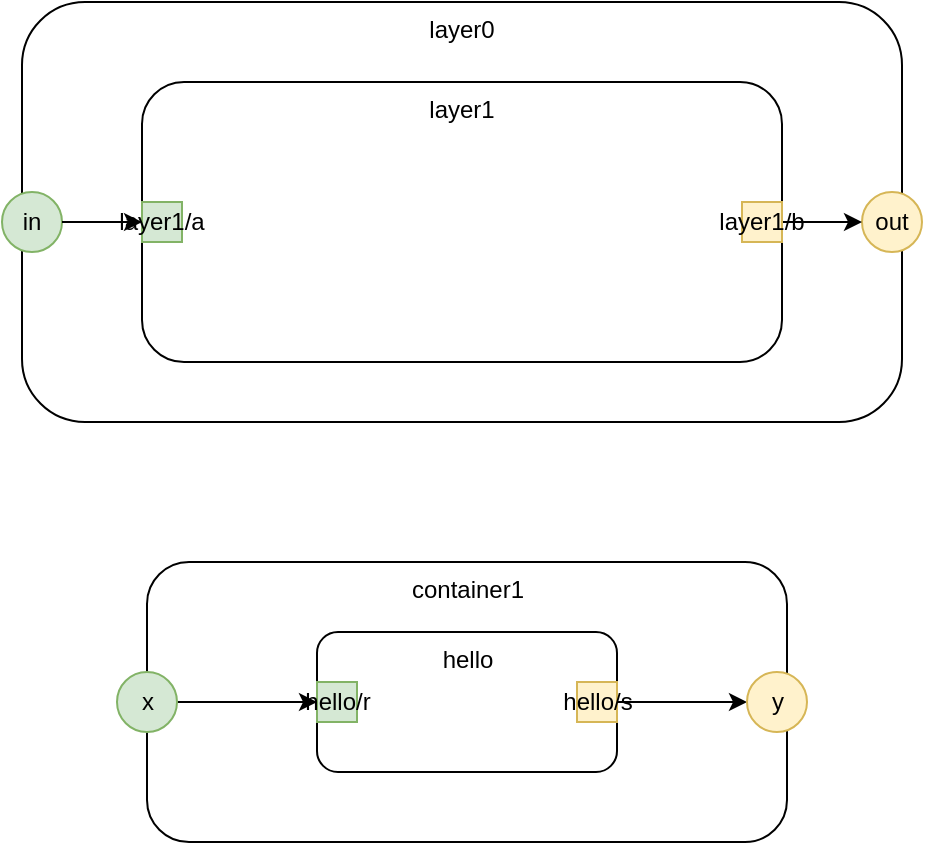 <mxfile version="12.4.2" type="device" pages="4"><diagram id="OEmJO1Fg6dHerq9CRYar" name="Hello Components"><mxGraphModel dx="1006" dy="694" grid="1" gridSize="10" guides="1" tooltips="1" connect="1" arrows="1" fold="1" page="1" pageScale="1" pageWidth="1100" pageHeight="850" math="0" shadow="0"><root><mxCell id="0"/><mxCell id="1" parent="0"/><mxCell id="ZwFu_xXbxyNcqbtsdMws-20" value="layer0" style="rounded=1;whiteSpace=wrap;html=1;verticalAlign=top;" parent="1" vertex="1"><mxGeometry x="120" y="200" width="440" height="210" as="geometry"/></mxCell><mxCell id="ZwFu_xXbxyNcqbtsdMws-12" value="layer1" style="rounded=1;whiteSpace=wrap;html=1;verticalAlign=top;" parent="1" vertex="1"><mxGeometry x="180" y="240" width="320" height="140" as="geometry"/></mxCell><mxCell id="ZwFu_xXbxyNcqbtsdMws-13" value="out" style="ellipse;whiteSpace=wrap;html=1;aspect=fixed;fillColor=#fff2cc;align=center;strokeColor=#d6b656;" parent="1" vertex="1"><mxGeometry x="540" y="295" width="30" height="30" as="geometry"/></mxCell><mxCell id="ZwFu_xXbxyNcqbtsdMws-15" value="in" style="ellipse;whiteSpace=wrap;html=1;aspect=fixed;fillColor=#d5e8d4;align=center;strokeColor=#82b366;" parent="1" vertex="1"><mxGeometry x="110" y="295" width="30" height="30" as="geometry"/></mxCell><mxCell id="ZwFu_xXbxyNcqbtsdMws-18" style="edgeStyle=orthogonalEdgeStyle;rounded=0;orthogonalLoop=1;jettySize=auto;html=1;exitX=1;exitY=0.5;exitDx=0;exitDy=0;entryX=0;entryY=0.5;entryDx=0;entryDy=0;" parent="1" source="ZwFu_xXbxyNcqbtsdMws-23" target="ZwFu_xXbxyNcqbtsdMws-13" edge="1"><mxGeometry relative="1" as="geometry"/></mxCell><mxCell id="ZwFu_xXbxyNcqbtsdMws-21" value="layer1/a" style="rounded=0;whiteSpace=wrap;html=1;fillColor=#d5e8d4;align=center;strokeColor=#82b366;" parent="1" vertex="1"><mxGeometry x="180" y="300" width="20" height="20" as="geometry"/></mxCell><mxCell id="ZwFu_xXbxyNcqbtsdMws-22" style="edgeStyle=orthogonalEdgeStyle;rounded=0;orthogonalLoop=1;jettySize=auto;html=1;exitX=1;exitY=0.5;exitDx=0;exitDy=0;entryX=0;entryY=0.5;entryDx=0;entryDy=0;" parent="1" source="ZwFu_xXbxyNcqbtsdMws-15" target="ZwFu_xXbxyNcqbtsdMws-21" edge="1"><mxGeometry relative="1" as="geometry"><mxPoint x="139.759" y="309.828" as="sourcePoint"/><mxPoint x="265.276" y="309.828" as="targetPoint"/></mxGeometry></mxCell><mxCell id="ZwFu_xXbxyNcqbtsdMws-23" value="layer1/b" style="rounded=0;whiteSpace=wrap;html=1;fillColor=#fff2cc;align=center;strokeColor=#d6b656;" parent="1" vertex="1"><mxGeometry x="480" y="300" width="20" height="20" as="geometry"/></mxCell><mxCell id="ZwFu_xXbxyNcqbtsdMws-25" value="container1" style="rounded=1;whiteSpace=wrap;html=1;verticalAlign=top;" parent="1" vertex="1"><mxGeometry x="182.5" y="480" width="320" height="140" as="geometry"/></mxCell><mxCell id="ZwFu_xXbxyNcqbtsdMws-26" style="edgeStyle=orthogonalEdgeStyle;rounded=0;orthogonalLoop=1;jettySize=auto;html=1;exitX=1;exitY=0.5;exitDx=0;exitDy=0;entryX=0;entryY=0.5;entryDx=0;entryDy=0;" parent="1" source="ZwFu_xXbxyNcqbtsdMws-33" target="ZwFu_xXbxyNcqbtsdMws-28" edge="1"><mxGeometry relative="1" as="geometry"/></mxCell><mxCell id="ZwFu_xXbxyNcqbtsdMws-27" value="hello" style="rounded=1;whiteSpace=wrap;html=1;verticalAlign=top;" parent="1" vertex="1"><mxGeometry x="267.5" y="515" width="150" height="70" as="geometry"/></mxCell><mxCell id="ZwFu_xXbxyNcqbtsdMws-28" value="hello/r" style="rounded=0;whiteSpace=wrap;html=1;fillColor=#d5e8d4;align=center;strokeColor=#82b366;" parent="1" vertex="1"><mxGeometry x="267.5" y="540" width="20" height="20" as="geometry"/></mxCell><mxCell id="ZwFu_xXbxyNcqbtsdMws-29" value="hello/s" style="rounded=0;whiteSpace=wrap;html=1;fillColor=#fff2cc;align=center;strokeColor=#d6b656;" parent="1" vertex="1"><mxGeometry x="397.5" y="540" width="20" height="20" as="geometry"/></mxCell><mxCell id="ZwFu_xXbxyNcqbtsdMws-32" style="edgeStyle=orthogonalEdgeStyle;rounded=0;orthogonalLoop=1;jettySize=auto;html=1;exitX=1;exitY=0.5;exitDx=0;exitDy=0;entryX=0;entryY=0.5;entryDx=0;entryDy=0;" parent="1" source="ZwFu_xXbxyNcqbtsdMws-29" target="ZwFu_xXbxyNcqbtsdMws-36" edge="1"><mxGeometry relative="1" as="geometry"><mxPoint x="417.431" y="549.828" as="sourcePoint"/><mxPoint x="552.603" y="549.828" as="targetPoint"/></mxGeometry></mxCell><mxCell id="ZwFu_xXbxyNcqbtsdMws-33" value="x" style="ellipse;whiteSpace=wrap;html=1;aspect=fixed;fillColor=#d5e8d4;align=center;strokeColor=#82b366;" parent="1" vertex="1"><mxGeometry x="167.5" y="535" width="30" height="30" as="geometry"/></mxCell><mxCell id="ZwFu_xXbxyNcqbtsdMws-36" value="y" style="ellipse;whiteSpace=wrap;html=1;aspect=fixed;fillColor=#fff2cc;align=center;strokeColor=#d6b656;" parent="1" vertex="1"><mxGeometry x="482.5" y="535" width="30" height="30" as="geometry"/></mxCell></root></mxGraphModel></diagram><diagram name="Hello Trees" id="ilYI4khHamG0_fwKe_8R"><mxGraphModel dx="1106" dy="694" grid="1" gridSize="10" guides="1" tooltips="1" connect="1" arrows="1" fold="1" page="1" pageScale="1" pageWidth="1100" pageHeight="850" math="0" shadow="0"><root><mxCell id="84Ri7P-Erv04qM-szww0-0"/><mxCell id="84Ri7P-Erv04qM-szww0-1" parent="84Ri7P-Erv04qM-szww0-0"/><mxCell id="84Ri7P-Erv04qM-szww0-2" value="layer0" style="rounded=1;whiteSpace=wrap;html=1;verticalAlign=top;" parent="84Ri7P-Erv04qM-szww0-1" vertex="1"><mxGeometry x="120" y="200" width="440" height="210" as="geometry"/></mxCell><mxCell id="84Ri7P-Erv04qM-szww0-3" value="layer1" style="rounded=1;whiteSpace=wrap;html=1;verticalAlign=top;" parent="84Ri7P-Erv04qM-szww0-1" vertex="1"><mxGeometry x="180" y="240" width="320" height="140" as="geometry"/></mxCell><mxCell id="84Ri7P-Erv04qM-szww0-4" value="out" style="ellipse;whiteSpace=wrap;html=1;aspect=fixed;fillColor=#fff2cc;align=center;strokeColor=#d6b656;" parent="84Ri7P-Erv04qM-szww0-1" vertex="1"><mxGeometry x="540" y="295" width="30" height="30" as="geometry"/></mxCell><mxCell id="84Ri7P-Erv04qM-szww0-5" value="in" style="ellipse;whiteSpace=wrap;html=1;aspect=fixed;fillColor=#d5e8d4;align=center;strokeColor=#82b366;" parent="84Ri7P-Erv04qM-szww0-1" vertex="1"><mxGeometry x="110" y="295" width="30" height="30" as="geometry"/></mxCell><mxCell id="84Ri7P-Erv04qM-szww0-6" style="edgeStyle=orthogonalEdgeStyle;rounded=0;orthogonalLoop=1;jettySize=auto;html=1;exitX=1;exitY=0.5;exitDx=0;exitDy=0;entryX=0;entryY=0.5;entryDx=0;entryDy=0;" parent="84Ri7P-Erv04qM-szww0-1" source="84Ri7P-Erv04qM-szww0-9" target="84Ri7P-Erv04qM-szww0-4" edge="1"><mxGeometry relative="1" as="geometry"/></mxCell><mxCell id="84Ri7P-Erv04qM-szww0-7" value="layer1/a" style="rounded=0;whiteSpace=wrap;html=1;fillColor=#d5e8d4;align=center;strokeColor=#82b366;" parent="84Ri7P-Erv04qM-szww0-1" vertex="1"><mxGeometry x="180" y="300" width="20" height="20" as="geometry"/></mxCell><mxCell id="84Ri7P-Erv04qM-szww0-8" style="edgeStyle=orthogonalEdgeStyle;rounded=0;orthogonalLoop=1;jettySize=auto;html=1;exitX=1;exitY=0.5;exitDx=0;exitDy=0;entryX=0;entryY=0.5;entryDx=0;entryDy=0;" parent="84Ri7P-Erv04qM-szww0-1" source="84Ri7P-Erv04qM-szww0-5" target="84Ri7P-Erv04qM-szww0-7" edge="1"><mxGeometry relative="1" as="geometry"><mxPoint x="139.759" y="309.828" as="sourcePoint"/><mxPoint x="265.276" y="309.828" as="targetPoint"/></mxGeometry></mxCell><mxCell id="84Ri7P-Erv04qM-szww0-9" value="layer1/b" style="rounded=0;whiteSpace=wrap;html=1;fillColor=#fff2cc;align=center;strokeColor=#d6b656;" parent="84Ri7P-Erv04qM-szww0-1" vertex="1"><mxGeometry x="480" y="300" width="20" height="20" as="geometry"/></mxCell><mxCell id="84Ri7P-Erv04qM-szww0-10" value="container1" style="rounded=1;whiteSpace=wrap;html=1;verticalAlign=top;" parent="84Ri7P-Erv04qM-szww0-1" vertex="1"><mxGeometry x="182.5" y="580" width="320" height="140" as="geometry"/></mxCell><mxCell id="84Ri7P-Erv04qM-szww0-11" style="edgeStyle=orthogonalEdgeStyle;rounded=0;orthogonalLoop=1;jettySize=auto;html=1;exitX=1;exitY=0.5;exitDx=0;exitDy=0;entryX=0;entryY=0.5;entryDx=0;entryDy=0;" parent="84Ri7P-Erv04qM-szww0-1" source="84Ri7P-Erv04qM-szww0-16" target="84Ri7P-Erv04qM-szww0-13" edge="1"><mxGeometry relative="1" as="geometry"/></mxCell><mxCell id="84Ri7P-Erv04qM-szww0-12" value="hello" style="rounded=1;whiteSpace=wrap;html=1;verticalAlign=top;" parent="84Ri7P-Erv04qM-szww0-1" vertex="1"><mxGeometry x="267.5" y="615" width="150" height="70" as="geometry"/></mxCell><mxCell id="84Ri7P-Erv04qM-szww0-13" value="hello/r" style="rounded=0;whiteSpace=wrap;html=1;fillColor=#d5e8d4;align=center;strokeColor=#82b366;" parent="84Ri7P-Erv04qM-szww0-1" vertex="1"><mxGeometry x="267.5" y="640" width="20" height="20" as="geometry"/></mxCell><mxCell id="84Ri7P-Erv04qM-szww0-14" value="hello/s" style="rounded=0;whiteSpace=wrap;html=1;fillColor=#fff2cc;align=center;strokeColor=#d6b656;" parent="84Ri7P-Erv04qM-szww0-1" vertex="1"><mxGeometry x="397.5" y="640" width="20" height="20" as="geometry"/></mxCell><mxCell id="84Ri7P-Erv04qM-szww0-15" style="edgeStyle=orthogonalEdgeStyle;rounded=0;orthogonalLoop=1;jettySize=auto;html=1;exitX=1;exitY=0.5;exitDx=0;exitDy=0;entryX=0;entryY=0.5;entryDx=0;entryDy=0;" parent="84Ri7P-Erv04qM-szww0-1" source="84Ri7P-Erv04qM-szww0-14" target="84Ri7P-Erv04qM-szww0-17" edge="1"><mxGeometry relative="1" as="geometry"><mxPoint x="417.431" y="649.828" as="sourcePoint"/><mxPoint x="552.603" y="649.828" as="targetPoint"/></mxGeometry></mxCell><mxCell id="84Ri7P-Erv04qM-szww0-16" value="x" style="ellipse;whiteSpace=wrap;html=1;aspect=fixed;fillColor=#d5e8d4;align=center;strokeColor=#82b366;" parent="84Ri7P-Erv04qM-szww0-1" vertex="1"><mxGeometry x="167.5" y="635" width="30" height="30" as="geometry"/></mxCell><mxCell id="84Ri7P-Erv04qM-szww0-17" value="y" style="ellipse;whiteSpace=wrap;html=1;aspect=fixed;fillColor=#fff2cc;align=center;strokeColor=#d6b656;" parent="84Ri7P-Erv04qM-szww0-1" vertex="1"><mxGeometry x="482.5" y="635" width="30" height="30" as="geometry"/></mxCell><mxCell id="84Ri7P-Erv04qM-szww0-24" style="edgeStyle=orthogonalEdgeStyle;orthogonalLoop=1;jettySize=auto;html=1;exitX=0.5;exitY=1;exitDx=0;exitDy=0;curved=1;" parent="84Ri7P-Erv04qM-szww0-1" source="84Ri7P-Erv04qM-szww0-18" target="84Ri7P-Erv04qM-szww0-23" edge="1"><mxGeometry relative="1" as="geometry"/></mxCell><mxCell id="84Ri7P-Erv04qM-szww0-25" style="edgeStyle=orthogonalEdgeStyle;curved=1;orthogonalLoop=1;jettySize=auto;html=1;exitX=0.5;exitY=1;exitDx=0;exitDy=0;entryX=0.5;entryY=0;entryDx=0;entryDy=0;" parent="84Ri7P-Erv04qM-szww0-1" source="84Ri7P-Erv04qM-szww0-18" target="84Ri7P-Erv04qM-szww0-22" edge="1"><mxGeometry relative="1" as="geometry"/></mxCell><mxCell id="84Ri7P-Erv04qM-szww0-26" style="edgeStyle=orthogonalEdgeStyle;curved=1;orthogonalLoop=1;jettySize=auto;html=1;exitX=0.5;exitY=1;exitDx=0;exitDy=0;entryX=0.5;entryY=0;entryDx=0;entryDy=0;" parent="84Ri7P-Erv04qM-szww0-1" source="84Ri7P-Erv04qM-szww0-18" target="84Ri7P-Erv04qM-szww0-21" edge="1"><mxGeometry relative="1" as="geometry"/></mxCell><mxCell id="84Ri7P-Erv04qM-szww0-36" style="edgeStyle=orthogonalEdgeStyle;curved=1;orthogonalLoop=1;jettySize=auto;html=1;exitX=0.5;exitY=1;exitDx=0;exitDy=0;entryX=0.5;entryY=0;entryDx=0;entryDy=0;" parent="84Ri7P-Erv04qM-szww0-1" source="84Ri7P-Erv04qM-szww0-18" target="84Ri7P-Erv04qM-szww0-32" edge="1"><mxGeometry relative="1" as="geometry"/></mxCell><mxCell id="84Ri7P-Erv04qM-szww0-37" style="edgeStyle=orthogonalEdgeStyle;curved=1;orthogonalLoop=1;jettySize=auto;html=1;exitX=0.5;exitY=1;exitDx=0;exitDy=0;entryX=0.5;entryY=0;entryDx=0;entryDy=0;" parent="84Ri7P-Erv04qM-szww0-1" source="84Ri7P-Erv04qM-szww0-18" target="84Ri7P-Erv04qM-szww0-34" edge="1"><mxGeometry relative="1" as="geometry"/></mxCell><mxCell id="84Ri7P-Erv04qM-szww0-18" value="layer0" style="rounded=1;whiteSpace=wrap;html=1;fillColor=#dae8fc;strokeColor=#6c8ebf;verticalAlign=top;" parent="84Ri7P-Erv04qM-szww0-1" vertex="1"><mxGeometry x="920" y="140" width="80" height="60" as="geometry"/></mxCell><mxCell id="84Ri7P-Erv04qM-szww0-19" value="rect&lt;br&gt;layer1/b" style="rounded=1;whiteSpace=wrap;html=1;fillColor=#fff2cc;strokeColor=#d6b656;" parent="84Ri7P-Erv04qM-szww0-1" vertex="1"><mxGeometry x="850" y="440" width="80" height="40" as="geometry"/></mxCell><mxCell id="84Ri7P-Erv04qM-szww0-21" value="circle&lt;br&gt;out" style="rounded=1;whiteSpace=wrap;html=1;fillColor=#fff2cc;strokeColor=#d6b656;" parent="84Ri7P-Erv04qM-szww0-1" vertex="1"><mxGeometry x="920" y="320" width="80" height="40" as="geometry"/></mxCell><mxCell id="84Ri7P-Erv04qM-szww0-30" style="edgeStyle=orthogonalEdgeStyle;curved=1;orthogonalLoop=1;jettySize=auto;html=1;exitX=0.5;exitY=1;exitDx=0;exitDy=0;entryX=0.5;entryY=0;entryDx=0;entryDy=0;" parent="84Ri7P-Erv04qM-szww0-1" source="84Ri7P-Erv04qM-szww0-22" target="84Ri7P-Erv04qM-szww0-29" edge="1"><mxGeometry relative="1" as="geometry"/></mxCell><mxCell id="84Ri7P-Erv04qM-szww0-31" style="edgeStyle=orthogonalEdgeStyle;curved=1;orthogonalLoop=1;jettySize=auto;html=1;exitX=0.5;exitY=1;exitDx=0;exitDy=0;entryX=0.5;entryY=0;entryDx=0;entryDy=0;" parent="84Ri7P-Erv04qM-szww0-1" source="84Ri7P-Erv04qM-szww0-22" target="84Ri7P-Erv04qM-szww0-19" edge="1"><mxGeometry relative="1" as="geometry"/></mxCell><mxCell id="84Ri7P-Erv04qM-szww0-22" value="rect&lt;br&gt;layer1" style="rounded=1;whiteSpace=wrap;html=1;verticalAlign=top;fillColor=#dae8fc;strokeColor=#6c8ebf;" parent="84Ri7P-Erv04qM-szww0-1" vertex="1"><mxGeometry x="800" y="320" width="80" height="70" as="geometry"/></mxCell><mxCell id="84Ri7P-Erv04qM-szww0-23" value="circle&lt;br&gt;in" style="rounded=1;whiteSpace=wrap;html=1;fillColor=#d5e8d4;strokeColor=#82b366;" parent="84Ri7P-Erv04qM-szww0-1" vertex="1"><mxGeometry x="680" y="320" width="80" height="40" as="geometry"/></mxCell><mxCell id="84Ri7P-Erv04qM-szww0-29" value="rect&lt;br&gt;layer1/a" style="rounded=1;whiteSpace=wrap;html=1;fillColor=#d5e8d4;strokeColor=#82b366;" parent="84Ri7P-Erv04qM-szww0-1" vertex="1"><mxGeometry x="750" y="440" width="80" height="40" as="geometry"/></mxCell><mxCell id="84Ri7P-Erv04qM-szww0-32" value="in" style="rounded=1;whiteSpace=wrap;html=1;fillColor=#e1d5e7;strokeColor=#9673a6;" parent="84Ri7P-Erv04qM-szww0-1" vertex="1"><mxGeometry x="1040" y="320" width="60" height="40" as="geometry"/></mxCell><mxCell id="84Ri7P-Erv04qM-szww0-33" value="layer1/a" style="rounded=1;whiteSpace=wrap;html=1;fillColor=#e1d5e7;strokeColor=#9673a6;" parent="84Ri7P-Erv04qM-szww0-1" vertex="1"><mxGeometry x="1100" y="320" width="60" height="40" as="geometry"/></mxCell><mxCell id="84Ri7P-Erv04qM-szww0-34" value="layer1b/b" style="rounded=1;whiteSpace=wrap;html=1;fillColor=#e1d5e7;strokeColor=#9673a6;" parent="84Ri7P-Erv04qM-szww0-1" vertex="1"><mxGeometry x="1200" y="320" width="60" height="40" as="geometry"/></mxCell><mxCell id="84Ri7P-Erv04qM-szww0-35" value="out" style="rounded=1;whiteSpace=wrap;html=1;fillColor=#e1d5e7;strokeColor=#9673a6;" parent="84Ri7P-Erv04qM-szww0-1" vertex="1"><mxGeometry x="1260" y="320" width="60" height="40" as="geometry"/></mxCell><mxCell id="84Ri7P-Erv04qM-szww0-39" value="rounded" style="rounded=1;whiteSpace=wrap;html=1;fillColor=#f5f5f5;strokeColor=#666666;fontColor=#333333;arcSize=50;" parent="84Ri7P-Erv04qM-szww0-1" vertex="1"><mxGeometry x="810" y="360" width="60" height="20" as="geometry"/></mxCell><mxCell id="84Ri7P-Erv04qM-szww0-40" value="rounded" style="rounded=1;whiteSpace=wrap;html=1;fillColor=#f5f5f5;strokeColor=#666666;fontColor=#333333;arcSize=50;" parent="84Ri7P-Erv04qM-szww0-1" vertex="1"><mxGeometry x="930" y="170" width="60" height="20" as="geometry"/></mxCell><mxCell id="84Ri7P-Erv04qM-szww0-60" style="edgeStyle=orthogonalEdgeStyle;orthogonalLoop=1;jettySize=auto;html=1;exitX=0.5;exitY=1;exitDx=0;exitDy=0;curved=1;" parent="84Ri7P-Erv04qM-szww0-1" source="84Ri7P-Erv04qM-szww0-65" target="84Ri7P-Erv04qM-szww0-71" edge="1"><mxGeometry relative="1" as="geometry"/></mxCell><mxCell id="84Ri7P-Erv04qM-szww0-61" style="edgeStyle=orthogonalEdgeStyle;curved=1;orthogonalLoop=1;jettySize=auto;html=1;exitX=0.5;exitY=1;exitDx=0;exitDy=0;entryX=0.5;entryY=0;entryDx=0;entryDy=0;" parent="84Ri7P-Erv04qM-szww0-1" source="84Ri7P-Erv04qM-szww0-65" target="84Ri7P-Erv04qM-szww0-70" edge="1"><mxGeometry relative="1" as="geometry"/></mxCell><mxCell id="84Ri7P-Erv04qM-szww0-62" style="edgeStyle=orthogonalEdgeStyle;curved=1;orthogonalLoop=1;jettySize=auto;html=1;exitX=0.5;exitY=1;exitDx=0;exitDy=0;entryX=0.5;entryY=0;entryDx=0;entryDy=0;" parent="84Ri7P-Erv04qM-szww0-1" source="84Ri7P-Erv04qM-szww0-65" target="84Ri7P-Erv04qM-szww0-67" edge="1"><mxGeometry relative="1" as="geometry"/></mxCell><mxCell id="84Ri7P-Erv04qM-szww0-63" style="edgeStyle=orthogonalEdgeStyle;curved=1;orthogonalLoop=1;jettySize=auto;html=1;exitX=0.5;exitY=1;exitDx=0;exitDy=0;entryX=0.5;entryY=0;entryDx=0;entryDy=0;" parent="84Ri7P-Erv04qM-szww0-1" source="84Ri7P-Erv04qM-szww0-65" target="84Ri7P-Erv04qM-szww0-73" edge="1"><mxGeometry relative="1" as="geometry"/></mxCell><mxCell id="84Ri7P-Erv04qM-szww0-64" style="edgeStyle=orthogonalEdgeStyle;curved=1;orthogonalLoop=1;jettySize=auto;html=1;exitX=0.5;exitY=1;exitDx=0;exitDy=0;entryX=0.5;entryY=0;entryDx=0;entryDy=0;" parent="84Ri7P-Erv04qM-szww0-1" source="84Ri7P-Erv04qM-szww0-65" target="84Ri7P-Erv04qM-szww0-75" edge="1"><mxGeometry relative="1" as="geometry"/></mxCell><mxCell id="84Ri7P-Erv04qM-szww0-65" value="container1" style="rounded=1;whiteSpace=wrap;html=1;fillColor=#dae8fc;strokeColor=#6c8ebf;verticalAlign=top;" parent="84Ri7P-Erv04qM-szww0-1" vertex="1"><mxGeometry x="920" y="520" width="80" height="60" as="geometry"/></mxCell><mxCell id="84Ri7P-Erv04qM-szww0-66" value="rect&lt;br&gt;hello/s" style="rounded=1;whiteSpace=wrap;html=1;fillColor=#fff2cc;strokeColor=#d6b656;" parent="84Ri7P-Erv04qM-szww0-1" vertex="1"><mxGeometry x="850" y="820" width="80" height="40" as="geometry"/></mxCell><mxCell id="84Ri7P-Erv04qM-szww0-67" value="circle&lt;br&gt;y" style="rounded=1;whiteSpace=wrap;html=1;fillColor=#fff2cc;strokeColor=#d6b656;" parent="84Ri7P-Erv04qM-szww0-1" vertex="1"><mxGeometry x="920" y="700" width="80" height="40" as="geometry"/></mxCell><mxCell id="84Ri7P-Erv04qM-szww0-68" style="edgeStyle=orthogonalEdgeStyle;curved=1;orthogonalLoop=1;jettySize=auto;html=1;exitX=0.5;exitY=1;exitDx=0;exitDy=0;entryX=0.5;entryY=0;entryDx=0;entryDy=0;" parent="84Ri7P-Erv04qM-szww0-1" source="84Ri7P-Erv04qM-szww0-70" target="84Ri7P-Erv04qM-szww0-72" edge="1"><mxGeometry relative="1" as="geometry"/></mxCell><mxCell id="84Ri7P-Erv04qM-szww0-69" style="edgeStyle=orthogonalEdgeStyle;curved=1;orthogonalLoop=1;jettySize=auto;html=1;exitX=0.5;exitY=1;exitDx=0;exitDy=0;entryX=0.5;entryY=0;entryDx=0;entryDy=0;" parent="84Ri7P-Erv04qM-szww0-1" source="84Ri7P-Erv04qM-szww0-70" target="84Ri7P-Erv04qM-szww0-66" edge="1"><mxGeometry relative="1" as="geometry"/></mxCell><mxCell id="84Ri7P-Erv04qM-szww0-70" value="rect&lt;br&gt;hello" style="rounded=1;whiteSpace=wrap;html=1;verticalAlign=top;fillColor=#dae8fc;strokeColor=#6c8ebf;" parent="84Ri7P-Erv04qM-szww0-1" vertex="1"><mxGeometry x="800" y="700" width="80" height="70" as="geometry"/></mxCell><mxCell id="84Ri7P-Erv04qM-szww0-71" value="circle&lt;br&gt;x" style="rounded=1;whiteSpace=wrap;html=1;fillColor=#d5e8d4;strokeColor=#82b366;" parent="84Ri7P-Erv04qM-szww0-1" vertex="1"><mxGeometry x="680" y="700" width="80" height="40" as="geometry"/></mxCell><mxCell id="84Ri7P-Erv04qM-szww0-72" value="rect&lt;br&gt;hello/r" style="rounded=1;whiteSpace=wrap;html=1;fillColor=#d5e8d4;strokeColor=#82b366;" parent="84Ri7P-Erv04qM-szww0-1" vertex="1"><mxGeometry x="750" y="820" width="80" height="40" as="geometry"/></mxCell><mxCell id="84Ri7P-Erv04qM-szww0-73" value="x" style="rounded=1;whiteSpace=wrap;html=1;fillColor=#e1d5e7;strokeColor=#9673a6;" parent="84Ri7P-Erv04qM-szww0-1" vertex="1"><mxGeometry x="1040" y="700" width="60" height="40" as="geometry"/></mxCell><mxCell id="84Ri7P-Erv04qM-szww0-74" value="hello/r" style="rounded=1;whiteSpace=wrap;html=1;fillColor=#e1d5e7;strokeColor=#9673a6;" parent="84Ri7P-Erv04qM-szww0-1" vertex="1"><mxGeometry x="1100" y="700" width="60" height="40" as="geometry"/></mxCell><mxCell id="84Ri7P-Erv04qM-szww0-75" value="hello/s" style="rounded=1;whiteSpace=wrap;html=1;fillColor=#e1d5e7;strokeColor=#9673a6;" parent="84Ri7P-Erv04qM-szww0-1" vertex="1"><mxGeometry x="1200" y="700" width="60" height="40" as="geometry"/></mxCell><mxCell id="84Ri7P-Erv04qM-szww0-76" value="y" style="rounded=1;whiteSpace=wrap;html=1;fillColor=#e1d5e7;strokeColor=#9673a6;" parent="84Ri7P-Erv04qM-szww0-1" vertex="1"><mxGeometry x="1260" y="700" width="60" height="40" as="geometry"/></mxCell><mxCell id="84Ri7P-Erv04qM-szww0-77" value="rounded" style="rounded=1;whiteSpace=wrap;html=1;fillColor=#f5f5f5;strokeColor=#666666;fontColor=#333333;arcSize=50;" parent="84Ri7P-Erv04qM-szww0-1" vertex="1"><mxGeometry x="810" y="740" width="60" height="20" as="geometry"/></mxCell><mxCell id="84Ri7P-Erv04qM-szww0-78" value="rounded" style="rounded=1;whiteSpace=wrap;html=1;fillColor=#f5f5f5;strokeColor=#666666;fontColor=#333333;arcSize=50;" parent="84Ri7P-Erv04qM-szww0-1" vertex="1"><mxGeometry x="930" y="550" width="60" height="20" as="geometry"/></mxCell></root></mxGraphModel></diagram><diagram name="Copy of Hello Trees" id="1GOH2YedFxxozHM33u3u"><mxGraphModel dx="1106" dy="694" grid="1" gridSize="10" guides="1" tooltips="1" connect="1" arrows="1" fold="1" page="1" pageScale="1" pageWidth="1100" pageHeight="850" math="0" shadow="0"><root><mxCell id="mNrk2eUh3p7QX4DLGHsG-0"/><mxCell id="mNrk2eUh3p7QX4DLGHsG-1" parent="mNrk2eUh3p7QX4DLGHsG-0"/><mxCell id="mNrk2eUh3p7QX4DLGHsG-2" value="layer0" style="rounded=1;whiteSpace=wrap;html=1;verticalAlign=top;" vertex="1" parent="mNrk2eUh3p7QX4DLGHsG-1"><mxGeometry x="120" y="200" width="440" height="210" as="geometry"/></mxCell><mxCell id="mNrk2eUh3p7QX4DLGHsG-3" value="layer1" style="rounded=1;whiteSpace=wrap;html=1;verticalAlign=top;" vertex="1" parent="mNrk2eUh3p7QX4DLGHsG-1"><mxGeometry x="180" y="240" width="320" height="140" as="geometry"/></mxCell><mxCell id="mNrk2eUh3p7QX4DLGHsG-4" value="out" style="ellipse;whiteSpace=wrap;html=1;aspect=fixed;fillColor=#fff2cc;align=center;strokeColor=#d6b656;" vertex="1" parent="mNrk2eUh3p7QX4DLGHsG-1"><mxGeometry x="540" y="295" width="30" height="30" as="geometry"/></mxCell><mxCell id="mNrk2eUh3p7QX4DLGHsG-5" value="in" style="ellipse;whiteSpace=wrap;html=1;aspect=fixed;fillColor=#d5e8d4;align=center;strokeColor=#82b366;" vertex="1" parent="mNrk2eUh3p7QX4DLGHsG-1"><mxGeometry x="110" y="295" width="30" height="30" as="geometry"/></mxCell><mxCell id="mNrk2eUh3p7QX4DLGHsG-6" style="edgeStyle=orthogonalEdgeStyle;rounded=0;orthogonalLoop=1;jettySize=auto;html=1;exitX=1;exitY=0.5;exitDx=0;exitDy=0;entryX=0;entryY=0.5;entryDx=0;entryDy=0;" edge="1" parent="mNrk2eUh3p7QX4DLGHsG-1" source="mNrk2eUh3p7QX4DLGHsG-9" target="mNrk2eUh3p7QX4DLGHsG-4"><mxGeometry relative="1" as="geometry"/></mxCell><mxCell id="mNrk2eUh3p7QX4DLGHsG-7" value="layer1/a" style="rounded=0;whiteSpace=wrap;html=1;fillColor=#d5e8d4;align=center;strokeColor=#82b366;" vertex="1" parent="mNrk2eUh3p7QX4DLGHsG-1"><mxGeometry x="180" y="300" width="20" height="20" as="geometry"/></mxCell><mxCell id="mNrk2eUh3p7QX4DLGHsG-8" style="edgeStyle=orthogonalEdgeStyle;rounded=0;orthogonalLoop=1;jettySize=auto;html=1;exitX=1;exitY=0.5;exitDx=0;exitDy=0;entryX=0;entryY=0.5;entryDx=0;entryDy=0;" edge="1" parent="mNrk2eUh3p7QX4DLGHsG-1" source="mNrk2eUh3p7QX4DLGHsG-5" target="mNrk2eUh3p7QX4DLGHsG-7"><mxGeometry relative="1" as="geometry"><mxPoint x="139.759" y="309.828" as="sourcePoint"/><mxPoint x="265.276" y="309.828" as="targetPoint"/></mxGeometry></mxCell><mxCell id="mNrk2eUh3p7QX4DLGHsG-9" value="layer1/b" style="rounded=0;whiteSpace=wrap;html=1;fillColor=#fff2cc;align=center;strokeColor=#d6b656;" vertex="1" parent="mNrk2eUh3p7QX4DLGHsG-1"><mxGeometry x="480" y="300" width="20" height="20" as="geometry"/></mxCell><mxCell id="mNrk2eUh3p7QX4DLGHsG-10" value="container1" style="rounded=1;whiteSpace=wrap;html=1;verticalAlign=top;" vertex="1" parent="mNrk2eUh3p7QX4DLGHsG-1"><mxGeometry x="182.5" y="580" width="320" height="140" as="geometry"/></mxCell><mxCell id="mNrk2eUh3p7QX4DLGHsG-11" style="edgeStyle=orthogonalEdgeStyle;rounded=0;orthogonalLoop=1;jettySize=auto;html=1;exitX=1;exitY=0.5;exitDx=0;exitDy=0;entryX=0;entryY=0.5;entryDx=0;entryDy=0;" edge="1" parent="mNrk2eUh3p7QX4DLGHsG-1" source="mNrk2eUh3p7QX4DLGHsG-16" target="mNrk2eUh3p7QX4DLGHsG-13"><mxGeometry relative="1" as="geometry"/></mxCell><mxCell id="mNrk2eUh3p7QX4DLGHsG-12" value="hello" style="rounded=1;whiteSpace=wrap;html=1;verticalAlign=top;" vertex="1" parent="mNrk2eUh3p7QX4DLGHsG-1"><mxGeometry x="267.5" y="615" width="150" height="70" as="geometry"/></mxCell><mxCell id="mNrk2eUh3p7QX4DLGHsG-13" value="hello/r" style="rounded=0;whiteSpace=wrap;html=1;fillColor=#d5e8d4;align=center;strokeColor=#82b366;" vertex="1" parent="mNrk2eUh3p7QX4DLGHsG-1"><mxGeometry x="267.5" y="640" width="20" height="20" as="geometry"/></mxCell><mxCell id="mNrk2eUh3p7QX4DLGHsG-14" value="hello/s" style="rounded=0;whiteSpace=wrap;html=1;fillColor=#fff2cc;align=center;strokeColor=#d6b656;" vertex="1" parent="mNrk2eUh3p7QX4DLGHsG-1"><mxGeometry x="397.5" y="640" width="20" height="20" as="geometry"/></mxCell><mxCell id="mNrk2eUh3p7QX4DLGHsG-15" style="edgeStyle=orthogonalEdgeStyle;rounded=0;orthogonalLoop=1;jettySize=auto;html=1;exitX=1;exitY=0.5;exitDx=0;exitDy=0;entryX=0;entryY=0.5;entryDx=0;entryDy=0;" edge="1" parent="mNrk2eUh3p7QX4DLGHsG-1" source="mNrk2eUh3p7QX4DLGHsG-14" target="mNrk2eUh3p7QX4DLGHsG-17"><mxGeometry relative="1" as="geometry"><mxPoint x="417.431" y="649.828" as="sourcePoint"/><mxPoint x="552.603" y="649.828" as="targetPoint"/></mxGeometry></mxCell><mxCell id="mNrk2eUh3p7QX4DLGHsG-16" value="x" style="ellipse;whiteSpace=wrap;html=1;aspect=fixed;fillColor=#d5e8d4;align=center;strokeColor=#82b366;" vertex="1" parent="mNrk2eUh3p7QX4DLGHsG-1"><mxGeometry x="167.5" y="635" width="30" height="30" as="geometry"/></mxCell><mxCell id="mNrk2eUh3p7QX4DLGHsG-17" value="y" style="ellipse;whiteSpace=wrap;html=1;aspect=fixed;fillColor=#fff2cc;align=center;strokeColor=#d6b656;" vertex="1" parent="mNrk2eUh3p7QX4DLGHsG-1"><mxGeometry x="482.5" y="635" width="30" height="30" as="geometry"/></mxCell><mxCell id="mNrk2eUh3p7QX4DLGHsG-18" style="edgeStyle=orthogonalEdgeStyle;orthogonalLoop=1;jettySize=auto;html=1;exitX=0.5;exitY=1;exitDx=0;exitDy=0;curved=1;" edge="1" parent="mNrk2eUh3p7QX4DLGHsG-1" source="mNrk2eUh3p7QX4DLGHsG-23" target="mNrk2eUh3p7QX4DLGHsG-29"><mxGeometry relative="1" as="geometry"/></mxCell><mxCell id="mNrk2eUh3p7QX4DLGHsG-19" style="edgeStyle=orthogonalEdgeStyle;curved=1;orthogonalLoop=1;jettySize=auto;html=1;exitX=0.5;exitY=1;exitDx=0;exitDy=0;entryX=0.5;entryY=0;entryDx=0;entryDy=0;" edge="1" parent="mNrk2eUh3p7QX4DLGHsG-1" source="mNrk2eUh3p7QX4DLGHsG-23" target="mNrk2eUh3p7QX4DLGHsG-28"><mxGeometry relative="1" as="geometry"/></mxCell><mxCell id="mNrk2eUh3p7QX4DLGHsG-56" value="contains(layer0,layer0_3)." style="text;html=1;align=center;verticalAlign=middle;resizable=0;points=[];;labelBackgroundColor=#ffffff;" vertex="1" connectable="0" parent="mNrk2eUh3p7QX4DLGHsG-19"><mxGeometry x="0.725" y="5" relative="1" as="geometry"><mxPoint as="offset"/></mxGeometry></mxCell><mxCell id="mNrk2eUh3p7QX4DLGHsG-20" style="edgeStyle=orthogonalEdgeStyle;curved=1;orthogonalLoop=1;jettySize=auto;html=1;exitX=0.5;exitY=1;exitDx=0;exitDy=0;entryX=0.5;entryY=0;entryDx=0;entryDy=0;" edge="1" parent="mNrk2eUh3p7QX4DLGHsG-1" source="mNrk2eUh3p7QX4DLGHsG-23" target="mNrk2eUh3p7QX4DLGHsG-25"><mxGeometry relative="1" as="geometry"/></mxCell><mxCell id="mNrk2eUh3p7QX4DLGHsG-21" style="edgeStyle=orthogonalEdgeStyle;curved=1;orthogonalLoop=1;jettySize=auto;html=1;exitX=0.5;exitY=1;exitDx=0;exitDy=0;entryX=0.5;entryY=0;entryDx=0;entryDy=0;" edge="1" parent="mNrk2eUh3p7QX4DLGHsG-1" source="mNrk2eUh3p7QX4DLGHsG-23" target="mNrk2eUh3p7QX4DLGHsG-31"><mxGeometry relative="1" as="geometry"/></mxCell><mxCell id="mNrk2eUh3p7QX4DLGHsG-22" style="edgeStyle=orthogonalEdgeStyle;curved=1;orthogonalLoop=1;jettySize=auto;html=1;exitX=0.5;exitY=1;exitDx=0;exitDy=0;entryX=0.5;entryY=0;entryDx=0;entryDy=0;" edge="1" parent="mNrk2eUh3p7QX4DLGHsG-1" source="mNrk2eUh3p7QX4DLGHsG-23" target="mNrk2eUh3p7QX4DLGHsG-33"><mxGeometry relative="1" as="geometry"/></mxCell><mxCell id="mNrk2eUh3p7QX4DLGHsG-23" value="layer0" style="rounded=1;whiteSpace=wrap;html=1;fillColor=#dae8fc;strokeColor=#6c8ebf;verticalAlign=top;" vertex="1" parent="mNrk2eUh3p7QX4DLGHsG-1"><mxGeometry x="920" y="140" width="80" height="60" as="geometry"/></mxCell><mxCell id="mNrk2eUh3p7QX4DLGHsG-24" value="rect&lt;br&gt;layer1/b" style="rounded=1;whiteSpace=wrap;html=1;fillColor=#fff2cc;strokeColor=#d6b656;" vertex="1" parent="mNrk2eUh3p7QX4DLGHsG-1"><mxGeometry x="850" y="440" width="80" height="40" as="geometry"/></mxCell><mxCell id="mNrk2eUh3p7QX4DLGHsG-25" value="circle&lt;br&gt;out" style="rounded=1;whiteSpace=wrap;html=1;fillColor=#fff2cc;strokeColor=#d6b656;" vertex="1" parent="mNrk2eUh3p7QX4DLGHsG-1"><mxGeometry x="920" y="320" width="80" height="40" as="geometry"/></mxCell><mxCell id="mNrk2eUh3p7QX4DLGHsG-26" style="edgeStyle=orthogonalEdgeStyle;curved=1;orthogonalLoop=1;jettySize=auto;html=1;exitX=0.5;exitY=1;exitDx=0;exitDy=0;entryX=0.5;entryY=0;entryDx=0;entryDy=0;" edge="1" parent="mNrk2eUh3p7QX4DLGHsG-1" source="mNrk2eUh3p7QX4DLGHsG-28" target="mNrk2eUh3p7QX4DLGHsG-30"><mxGeometry relative="1" as="geometry"/></mxCell><mxCell id="mNrk2eUh3p7QX4DLGHsG-27" style="edgeStyle=orthogonalEdgeStyle;curved=1;orthogonalLoop=1;jettySize=auto;html=1;exitX=0.5;exitY=1;exitDx=0;exitDy=0;entryX=0.5;entryY=0;entryDx=0;entryDy=0;" edge="1" parent="mNrk2eUh3p7QX4DLGHsG-1" source="mNrk2eUh3p7QX4DLGHsG-28" target="mNrk2eUh3p7QX4DLGHsG-24"><mxGeometry relative="1" as="geometry"/></mxCell><mxCell id="mNrk2eUh3p7QX4DLGHsG-28" value="rect&lt;br&gt;layer1" style="rounded=1;whiteSpace=wrap;html=1;verticalAlign=top;fillColor=#dae8fc;strokeColor=#6c8ebf;" vertex="1" parent="mNrk2eUh3p7QX4DLGHsG-1"><mxGeometry x="800" y="320" width="80" height="70" as="geometry"/></mxCell><mxCell id="mNrk2eUh3p7QX4DLGHsG-29" value="circle&lt;br&gt;in" style="rounded=1;whiteSpace=wrap;html=1;fillColor=#d5e8d4;strokeColor=#82b366;" vertex="1" parent="mNrk2eUh3p7QX4DLGHsG-1"><mxGeometry x="680" y="320" width="80" height="40" as="geometry"/></mxCell><mxCell id="mNrk2eUh3p7QX4DLGHsG-30" value="rect&lt;br&gt;layer1/a" style="rounded=1;whiteSpace=wrap;html=1;fillColor=#d5e8d4;strokeColor=#82b366;" vertex="1" parent="mNrk2eUh3p7QX4DLGHsG-1"><mxGeometry x="750" y="440" width="80" height="40" as="geometry"/></mxCell><mxCell id="mNrk2eUh3p7QX4DLGHsG-31" value="in" style="rounded=1;whiteSpace=wrap;html=1;fillColor=#e1d5e7;strokeColor=#9673a6;" vertex="1" parent="mNrk2eUh3p7QX4DLGHsG-1"><mxGeometry x="1040" y="320" width="60" height="40" as="geometry"/></mxCell><mxCell id="mNrk2eUh3p7QX4DLGHsG-32" value="layer1/a" style="rounded=1;whiteSpace=wrap;html=1;fillColor=#e1d5e7;strokeColor=#9673a6;" vertex="1" parent="mNrk2eUh3p7QX4DLGHsG-1"><mxGeometry x="1100" y="320" width="60" height="40" as="geometry"/></mxCell><mxCell id="mNrk2eUh3p7QX4DLGHsG-33" value="layer1b/b" style="rounded=1;whiteSpace=wrap;html=1;fillColor=#e1d5e7;strokeColor=#9673a6;" vertex="1" parent="mNrk2eUh3p7QX4DLGHsG-1"><mxGeometry x="1200" y="320" width="60" height="40" as="geometry"/></mxCell><mxCell id="mNrk2eUh3p7QX4DLGHsG-34" value="out" style="rounded=1;whiteSpace=wrap;html=1;fillColor=#e1d5e7;strokeColor=#9673a6;" vertex="1" parent="mNrk2eUh3p7QX4DLGHsG-1"><mxGeometry x="1260" y="320" width="60" height="40" as="geometry"/></mxCell><mxCell id="mNrk2eUh3p7QX4DLGHsG-35" value="rounded" style="rounded=1;whiteSpace=wrap;html=1;fillColor=#f5f5f5;strokeColor=#666666;fontColor=#333333;arcSize=50;" vertex="1" parent="mNrk2eUh3p7QX4DLGHsG-1"><mxGeometry x="810" y="360" width="60" height="20" as="geometry"/></mxCell><mxCell id="mNrk2eUh3p7QX4DLGHsG-36" value="rounded" style="rounded=1;whiteSpace=wrap;html=1;fillColor=#f5f5f5;strokeColor=#666666;fontColor=#333333;arcSize=50;" vertex="1" parent="mNrk2eUh3p7QX4DLGHsG-1"><mxGeometry x="930" y="170" width="60" height="20" as="geometry"/></mxCell><mxCell id="mNrk2eUh3p7QX4DLGHsG-37" style="edgeStyle=orthogonalEdgeStyle;orthogonalLoop=1;jettySize=auto;html=1;exitX=0.5;exitY=1;exitDx=0;exitDy=0;curved=1;" edge="1" parent="mNrk2eUh3p7QX4DLGHsG-1" source="mNrk2eUh3p7QX4DLGHsG-42" target="mNrk2eUh3p7QX4DLGHsG-48"><mxGeometry relative="1" as="geometry"/></mxCell><mxCell id="mNrk2eUh3p7QX4DLGHsG-38" style="edgeStyle=orthogonalEdgeStyle;curved=1;orthogonalLoop=1;jettySize=auto;html=1;exitX=0.5;exitY=1;exitDx=0;exitDy=0;entryX=0.5;entryY=0;entryDx=0;entryDy=0;" edge="1" parent="mNrk2eUh3p7QX4DLGHsG-1" source="mNrk2eUh3p7QX4DLGHsG-42" target="mNrk2eUh3p7QX4DLGHsG-47"><mxGeometry relative="1" as="geometry"/></mxCell><mxCell id="mNrk2eUh3p7QX4DLGHsG-39" style="edgeStyle=orthogonalEdgeStyle;curved=1;orthogonalLoop=1;jettySize=auto;html=1;exitX=0.5;exitY=1;exitDx=0;exitDy=0;entryX=0.5;entryY=0;entryDx=0;entryDy=0;" edge="1" parent="mNrk2eUh3p7QX4DLGHsG-1" source="mNrk2eUh3p7QX4DLGHsG-42" target="mNrk2eUh3p7QX4DLGHsG-44"><mxGeometry relative="1" as="geometry"/></mxCell><mxCell id="mNrk2eUh3p7QX4DLGHsG-40" style="edgeStyle=orthogonalEdgeStyle;curved=1;orthogonalLoop=1;jettySize=auto;html=1;exitX=0.5;exitY=1;exitDx=0;exitDy=0;entryX=0.5;entryY=0;entryDx=0;entryDy=0;" edge="1" parent="mNrk2eUh3p7QX4DLGHsG-1" source="mNrk2eUh3p7QX4DLGHsG-42" target="mNrk2eUh3p7QX4DLGHsG-50"><mxGeometry relative="1" as="geometry"/></mxCell><mxCell id="mNrk2eUh3p7QX4DLGHsG-41" style="edgeStyle=orthogonalEdgeStyle;curved=1;orthogonalLoop=1;jettySize=auto;html=1;exitX=0.5;exitY=1;exitDx=0;exitDy=0;entryX=0.5;entryY=0;entryDx=0;entryDy=0;" edge="1" parent="mNrk2eUh3p7QX4DLGHsG-1" source="mNrk2eUh3p7QX4DLGHsG-42" target="mNrk2eUh3p7QX4DLGHsG-52"><mxGeometry relative="1" as="geometry"/></mxCell><mxCell id="mNrk2eUh3p7QX4DLGHsG-42" value="container1" style="rounded=1;whiteSpace=wrap;html=1;fillColor=#dae8fc;strokeColor=#6c8ebf;verticalAlign=top;" vertex="1" parent="mNrk2eUh3p7QX4DLGHsG-1"><mxGeometry x="920" y="520" width="80" height="60" as="geometry"/></mxCell><mxCell id="mNrk2eUh3p7QX4DLGHsG-43" value="rect&lt;br&gt;hello/s" style="rounded=1;whiteSpace=wrap;html=1;fillColor=#fff2cc;strokeColor=#d6b656;" vertex="1" parent="mNrk2eUh3p7QX4DLGHsG-1"><mxGeometry x="850" y="820" width="80" height="40" as="geometry"/></mxCell><mxCell id="mNrk2eUh3p7QX4DLGHsG-44" value="circle&lt;br&gt;y" style="rounded=1;whiteSpace=wrap;html=1;fillColor=#fff2cc;strokeColor=#d6b656;" vertex="1" parent="mNrk2eUh3p7QX4DLGHsG-1"><mxGeometry x="920" y="700" width="80" height="40" as="geometry"/></mxCell><mxCell id="mNrk2eUh3p7QX4DLGHsG-45" style="edgeStyle=orthogonalEdgeStyle;curved=1;orthogonalLoop=1;jettySize=auto;html=1;exitX=0.5;exitY=1;exitDx=0;exitDy=0;entryX=0.5;entryY=0;entryDx=0;entryDy=0;" edge="1" parent="mNrk2eUh3p7QX4DLGHsG-1" source="mNrk2eUh3p7QX4DLGHsG-47" target="mNrk2eUh3p7QX4DLGHsG-49"><mxGeometry relative="1" as="geometry"/></mxCell><mxCell id="mNrk2eUh3p7QX4DLGHsG-46" style="edgeStyle=orthogonalEdgeStyle;curved=1;orthogonalLoop=1;jettySize=auto;html=1;exitX=0.5;exitY=1;exitDx=0;exitDy=0;entryX=0.5;entryY=0;entryDx=0;entryDy=0;" edge="1" parent="mNrk2eUh3p7QX4DLGHsG-1" source="mNrk2eUh3p7QX4DLGHsG-47" target="mNrk2eUh3p7QX4DLGHsG-43"><mxGeometry relative="1" as="geometry"/></mxCell><mxCell id="mNrk2eUh3p7QX4DLGHsG-47" value="rect&lt;br&gt;hello" style="rounded=1;whiteSpace=wrap;html=1;verticalAlign=top;fillColor=#dae8fc;strokeColor=#6c8ebf;" vertex="1" parent="mNrk2eUh3p7QX4DLGHsG-1"><mxGeometry x="800" y="700" width="80" height="70" as="geometry"/></mxCell><mxCell id="mNrk2eUh3p7QX4DLGHsG-48" value="circle&lt;br&gt;x" style="rounded=1;whiteSpace=wrap;html=1;fillColor=#d5e8d4;strokeColor=#82b366;" vertex="1" parent="mNrk2eUh3p7QX4DLGHsG-1"><mxGeometry x="680" y="700" width="80" height="40" as="geometry"/></mxCell><mxCell id="mNrk2eUh3p7QX4DLGHsG-49" value="rect&lt;br&gt;hello/r" style="rounded=1;whiteSpace=wrap;html=1;fillColor=#d5e8d4;strokeColor=#82b366;" vertex="1" parent="mNrk2eUh3p7QX4DLGHsG-1"><mxGeometry x="750" y="820" width="80" height="40" as="geometry"/></mxCell><mxCell id="mNrk2eUh3p7QX4DLGHsG-50" value="x" style="rounded=1;whiteSpace=wrap;html=1;fillColor=#e1d5e7;strokeColor=#9673a6;" vertex="1" parent="mNrk2eUh3p7QX4DLGHsG-1"><mxGeometry x="1040" y="700" width="60" height="40" as="geometry"/></mxCell><mxCell id="mNrk2eUh3p7QX4DLGHsG-51" value="hello/r" style="rounded=1;whiteSpace=wrap;html=1;fillColor=#e1d5e7;strokeColor=#9673a6;" vertex="1" parent="mNrk2eUh3p7QX4DLGHsG-1"><mxGeometry x="1100" y="700" width="60" height="40" as="geometry"/></mxCell><mxCell id="mNrk2eUh3p7QX4DLGHsG-52" value="hello/s" style="rounded=1;whiteSpace=wrap;html=1;fillColor=#e1d5e7;strokeColor=#9673a6;" vertex="1" parent="mNrk2eUh3p7QX4DLGHsG-1"><mxGeometry x="1200" y="700" width="60" height="40" as="geometry"/></mxCell><mxCell id="mNrk2eUh3p7QX4DLGHsG-53" value="y" style="rounded=1;whiteSpace=wrap;html=1;fillColor=#e1d5e7;strokeColor=#9673a6;" vertex="1" parent="mNrk2eUh3p7QX4DLGHsG-1"><mxGeometry x="1260" y="700" width="60" height="40" as="geometry"/></mxCell><mxCell id="mNrk2eUh3p7QX4DLGHsG-54" value="rounded" style="rounded=1;whiteSpace=wrap;html=1;fillColor=#f5f5f5;strokeColor=#666666;fontColor=#333333;arcSize=50;" vertex="1" parent="mNrk2eUh3p7QX4DLGHsG-1"><mxGeometry x="810" y="740" width="60" height="20" as="geometry"/></mxCell><mxCell id="mNrk2eUh3p7QX4DLGHsG-55" value="rounded" style="rounded=1;whiteSpace=wrap;html=1;fillColor=#f5f5f5;strokeColor=#666666;fontColor=#333333;arcSize=50;" vertex="1" parent="mNrk2eUh3p7QX4DLGHsG-1"><mxGeometry x="930" y="550" width="60" height="20" as="geometry"/></mxCell></root></mxGraphModel></diagram><diagram id="lsXRXwaMqds66EEGfPBv" name="Arrow Ports"><mxGraphModel dx="1006" dy="694" grid="1" gridSize="10" guides="1" tooltips="1" connect="1" arrows="1" fold="1" page="1" pageScale="1" pageWidth="1100" pageHeight="850" math="0" shadow="0"><root><mxCell id="5_YpdDHRWr2NUaz29izO-0"/><mxCell id="5_YpdDHRWr2NUaz29izO-1" parent="5_YpdDHRWr2NUaz29izO-0"/><mxCell id="5_YpdDHRWr2NUaz29izO-2" value="ID" style="rounded=1;whiteSpace=wrap;html=1;" vertex="1" parent="5_YpdDHRWr2NUaz29izO-1"><mxGeometry x="160" y="80" width="80" height="40" as="geometry"/></mxCell><mxCell id="5_YpdDHRWr2NUaz29izO-33" style="edgeStyle=orthogonalEdgeStyle;rounded=0;orthogonalLoop=1;jettySize=auto;html=1;exitX=0.5;exitY=1;exitDx=0;exitDy=0;entryX=0.75;entryY=0;entryDx=0;entryDy=0;dashed=1;dashPattern=1 1;" edge="1" parent="5_YpdDHRWr2NUaz29izO-1" source="5_YpdDHRWr2NUaz29izO-3" target="5_YpdDHRWr2NUaz29izO-4"><mxGeometry relative="1" as="geometry"><Array as="points"><mxPoint x="280" y="140"/><mxPoint x="220" y="140"/></Array></mxGeometry></mxCell><mxCell id="5_YpdDHRWr2NUaz29izO-34" style="edgeStyle=orthogonalEdgeStyle;rounded=0;orthogonalLoop=1;jettySize=auto;html=1;exitX=0.5;exitY=1;exitDx=0;exitDy=0;entryX=0.75;entryY=0;entryDx=0;entryDy=0;dashed=1;dashPattern=1 1;" edge="1" parent="5_YpdDHRWr2NUaz29izO-1" source="5_YpdDHRWr2NUaz29izO-3"><mxGeometry relative="1" as="geometry"><mxPoint x="220" y="280" as="targetPoint"/><Array as="points"><mxPoint x="280" y="140"/><mxPoint x="110" y="140"/><mxPoint x="110" y="240"/><mxPoint x="220" y="240"/></Array></mxGeometry></mxCell><mxCell id="5_YpdDHRWr2NUaz29izO-3" value="AID" style="rounded=1;whiteSpace=wrap;html=1;" vertex="1" parent="5_YpdDHRWr2NUaz29izO-1"><mxGeometry x="240" y="80" width="80" height="40" as="geometry"/></mxCell><mxCell id="5_YpdDHRWr2NUaz29izO-4" value="AID" style="rounded=1;whiteSpace=wrap;html=1;" vertex="1" parent="5_YpdDHRWr2NUaz29izO-1"><mxGeometry x="160" y="170" width="80" height="40" as="geometry"/></mxCell><mxCell id="5_YpdDHRWr2NUaz29izO-17" style="edgeStyle=orthogonalEdgeStyle;rounded=0;orthogonalLoop=1;jettySize=auto;html=1;exitX=0.5;exitY=1;exitDx=0;exitDy=0;entryX=0.5;entryY=1;entryDx=0;entryDy=0;dashed=1;dashPattern=1 1;" edge="1" parent="5_YpdDHRWr2NUaz29izO-1" source="5_YpdDHRWr2NUaz29izO-5" target="5_YpdDHRWr2NUaz29izO-35"><mxGeometry relative="1" as="geometry"/></mxCell><mxCell id="5_YpdDHRWr2NUaz29izO-5" value="SenderSyn" style="rounded=1;whiteSpace=wrap;html=1;" vertex="1" parent="5_YpdDHRWr2NUaz29izO-1"><mxGeometry x="240" y="170" width="80" height="40" as="geometry"/></mxCell><mxCell id="5_YpdDHRWr2NUaz29izO-21" style="edgeStyle=orthogonalEdgeStyle;rounded=0;orthogonalLoop=1;jettySize=auto;html=1;exitX=0.5;exitY=1;exitDx=0;exitDy=0;entryX=0.5;entryY=1;entryDx=0;entryDy=0;dashed=1;dashPattern=1 1;" edge="1" parent="5_YpdDHRWr2NUaz29izO-1" source="5_YpdDHRWr2NUaz29izO-8" target="5_YpdDHRWr2NUaz29izO-19"><mxGeometry relative="1" as="geometry"><Array as="points"><mxPoint x="440" y="250"/><mxPoint x="880" y="250"/></Array></mxGeometry></mxCell><mxCell id="5_YpdDHRWr2NUaz29izO-67" style="edgeStyle=orthogonalEdgeStyle;rounded=0;orthogonalLoop=1;jettySize=auto;html=1;exitX=0.5;exitY=1;exitDx=0;exitDy=0;entryX=0.5;entryY=1;entryDx=0;entryDy=0;dashed=1;dashPattern=1 1;" edge="1" parent="5_YpdDHRWr2NUaz29izO-1" source="5_YpdDHRWr2NUaz29izO-8" target="5_YpdDHRWr2NUaz29izO-66"><mxGeometry relative="1" as="geometry"><Array as="points"><mxPoint x="440" y="250"/><mxPoint x="560" y="250"/></Array></mxGeometry></mxCell><mxCell id="5_YpdDHRWr2NUaz29izO-8" value="PortID" style="rounded=1;whiteSpace=wrap;html=1;" vertex="1" parent="5_YpdDHRWr2NUaz29izO-1"><mxGeometry x="400" y="170" width="80" height="40" as="geometry"/></mxCell><mxCell id="5_YpdDHRWr2NUaz29izO-10" value="Arrow" style="text;html=1;strokeColor=none;fillColor=none;align=center;verticalAlign=middle;whiteSpace=wrap;rounded=0;" vertex="1" parent="5_YpdDHRWr2NUaz29izO-1"><mxGeometry x="160" y="60" width="40" height="20" as="geometry"/></mxCell><mxCell id="5_YpdDHRWr2NUaz29izO-14" value="Sender" style="text;html=1;strokeColor=none;fillColor=none;align=center;verticalAlign=middle;whiteSpace=wrap;rounded=0;" vertex="1" parent="5_YpdDHRWr2NUaz29izO-1"><mxGeometry x="160" y="150" width="40" height="20" as="geometry"/></mxCell><mxCell id="5_YpdDHRWr2NUaz29izO-16" value="extPort (circle)" style="text;html=1;strokeColor=none;fillColor=none;align=center;verticalAlign=middle;whiteSpace=wrap;rounded=0;" vertex="1" parent="5_YpdDHRWr2NUaz29izO-1"><mxGeometry x="400" y="150" width="90" height="20" as="geometry"/></mxCell><mxCell id="5_YpdDHRWr2NUaz29izO-40" style="edgeStyle=orthogonalEdgeStyle;rounded=0;orthogonalLoop=1;jettySize=auto;html=1;exitX=0.5;exitY=1;exitDx=0;exitDy=0;entryX=0.5;entryY=1;entryDx=0;entryDy=0;dashed=1;dashPattern=1 1;" edge="1" parent="5_YpdDHRWr2NUaz29izO-1" source="5_YpdDHRWr2NUaz29izO-18" target="5_YpdDHRWr2NUaz29izO-37"><mxGeometry relative="1" as="geometry"/></mxCell><mxCell id="5_YpdDHRWr2NUaz29izO-18" value="ComponentID" style="rounded=1;whiteSpace=wrap;html=1;" vertex="1" parent="5_YpdDHRWr2NUaz29izO-1"><mxGeometry x="760" y="170" width="80" height="40" as="geometry"/></mxCell><mxCell id="5_YpdDHRWr2NUaz29izO-19" value="PortID" style="rounded=1;whiteSpace=wrap;html=1;" vertex="1" parent="5_YpdDHRWr2NUaz29izO-1"><mxGeometry x="840" y="170" width="80" height="40" as="geometry"/></mxCell><mxCell id="5_YpdDHRWr2NUaz29izO-20" value="contains" style="text;html=1;strokeColor=none;fillColor=none;align=center;verticalAlign=middle;whiteSpace=wrap;rounded=0;" vertex="1" parent="5_YpdDHRWr2NUaz29izO-1"><mxGeometry x="760" y="150" width="60" height="20" as="geometry"/></mxCell><mxCell id="5_YpdDHRWr2NUaz29izO-35" value="Syn" style="rounded=1;whiteSpace=wrap;html=1;" vertex="1" parent="5_YpdDHRWr2NUaz29izO-1"><mxGeometry x="600" y="170" width="80" height="40" as="geometry"/></mxCell><mxCell id="5_YpdDHRWr2NUaz29izO-37" value="ComponentID" style="rounded=1;whiteSpace=wrap;html=1;" vertex="1" parent="5_YpdDHRWr2NUaz29izO-1"><mxGeometry x="960" y="170" width="80" height="40" as="geometry"/></mxCell><mxCell id="5_YpdDHRWr2NUaz29izO-38" value="nil" style="rounded=1;whiteSpace=wrap;html=1;" vertex="1" parent="5_YpdDHRWr2NUaz29izO-1"><mxGeometry x="1040" y="170" width="80" height="40" as="geometry"/></mxCell><mxCell id="5_YpdDHRWr2NUaz29izO-39" value="orphan" style="text;html=1;strokeColor=none;fillColor=none;align=center;verticalAlign=middle;whiteSpace=wrap;rounded=0;" vertex="1" parent="5_YpdDHRWr2NUaz29izO-1"><mxGeometry x="960" y="150" width="60" height="20" as="geometry"/></mxCell><mxCell id="5_YpdDHRWr2NUaz29izO-56" value="Receiver" style="text;html=1;strokeColor=none;fillColor=none;align=center;verticalAlign=middle;whiteSpace=wrap;rounded=0;" vertex="1" parent="5_YpdDHRWr2NUaz29izO-1"><mxGeometry x="160" y="260" width="50" height="20" as="geometry"/></mxCell><mxCell id="5_YpdDHRWr2NUaz29izO-66" value="PortID" style="rounded=1;whiteSpace=wrap;html=1;" vertex="1" parent="5_YpdDHRWr2NUaz29izO-1"><mxGeometry x="520" y="170" width="80" height="40" as="geometry"/></mxCell><mxCell id="5_YpdDHRWr2NUaz29izO-68" value="..." style="text;html=1;strokeColor=none;fillColor=none;align=center;verticalAlign=middle;whiteSpace=wrap;rounded=0;" vertex="1" parent="5_YpdDHRWr2NUaz29izO-1"><mxGeometry x="190" y="280" width="50" height="20" as="geometry"/></mxCell></root></mxGraphModel></diagram></mxfile>
